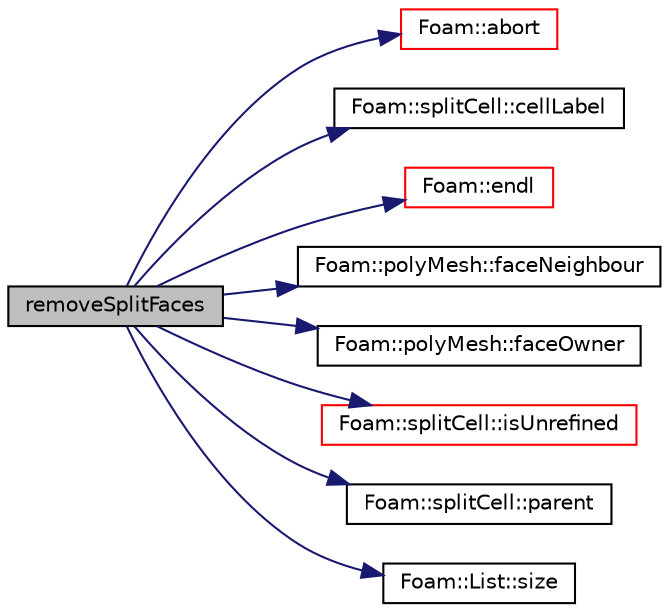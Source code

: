 digraph "removeSplitFaces"
{
  bgcolor="transparent";
  edge [fontname="Helvetica",fontsize="10",labelfontname="Helvetica",labelfontsize="10"];
  node [fontname="Helvetica",fontsize="10",shape=record];
  rankdir="LR";
  Node1 [label="removeSplitFaces",height=0.2,width=0.4,color="black", fillcolor="grey75", style="filled", fontcolor="black"];
  Node1 -> Node2 [color="midnightblue",fontsize="10",style="solid",fontname="Helvetica"];
  Node2 [label="Foam::abort",height=0.2,width=0.4,color="red",URL="$a10974.html#a447107a607d03e417307c203fa5fb44b"];
  Node1 -> Node3 [color="midnightblue",fontsize="10",style="solid",fontname="Helvetica"];
  Node3 [label="Foam::splitCell::cellLabel",height=0.2,width=0.4,color="black",URL="$a02479.html#aafefdee9216ddc2f41e73d7338752a50"];
  Node1 -> Node4 [color="midnightblue",fontsize="10",style="solid",fontname="Helvetica"];
  Node4 [label="Foam::endl",height=0.2,width=0.4,color="red",URL="$a10974.html#a2db8fe02a0d3909e9351bb4275b23ce4",tooltip="Add newline and flush stream. "];
  Node1 -> Node5 [color="midnightblue",fontsize="10",style="solid",fontname="Helvetica"];
  Node5 [label="Foam::polyMesh::faceNeighbour",height=0.2,width=0.4,color="black",URL="$a01955.html#ad03ef02786858ab9d5e2776a4731c77c",tooltip="Return face neighbour. "];
  Node1 -> Node6 [color="midnightblue",fontsize="10",style="solid",fontname="Helvetica"];
  Node6 [label="Foam::polyMesh::faceOwner",height=0.2,width=0.4,color="black",URL="$a01955.html#a6d4def83436c9aa4dc68e8e42c5cf268",tooltip="Return face owner. "];
  Node1 -> Node7 [color="midnightblue",fontsize="10",style="solid",fontname="Helvetica"];
  Node7 [label="Foam::splitCell::isUnrefined",height=0.2,width=0.4,color="red",URL="$a02479.html#add86018293666d998a302dd7b78e2d8d",tooltip="Check if this is unrefined (i.e. has no master or slave) "];
  Node1 -> Node8 [color="midnightblue",fontsize="10",style="solid",fontname="Helvetica"];
  Node8 [label="Foam::splitCell::parent",height=0.2,width=0.4,color="black",URL="$a02479.html#af993172e0e3fa60e7dcd785520f8c423"];
  Node1 -> Node9 [color="midnightblue",fontsize="10",style="solid",fontname="Helvetica"];
  Node9 [label="Foam::List::size",height=0.2,width=0.4,color="black",URL="$a01391.html#a8a5f6fa29bd4b500caf186f60245b384",tooltip="Override size to be inconsistent with allocated storage. "];
}
